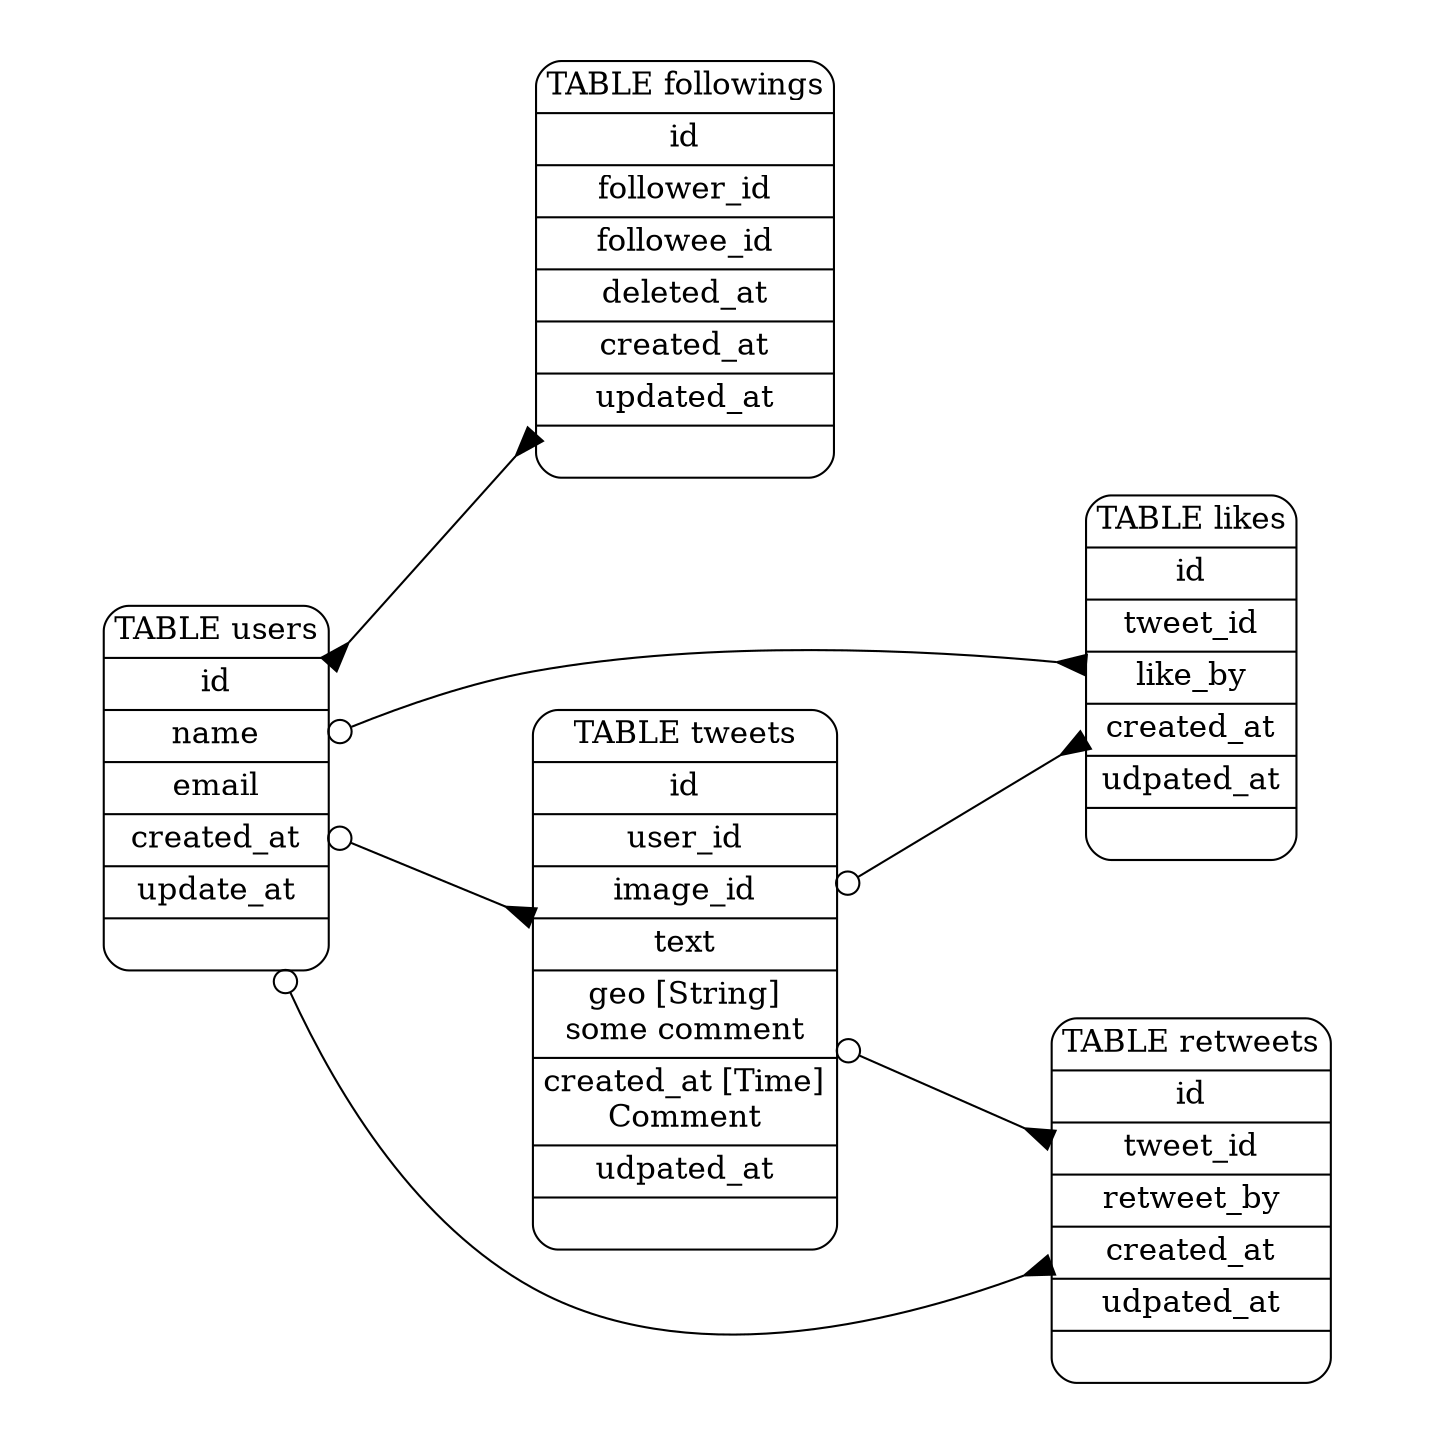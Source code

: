 
        digraph adlantis_sp {
          concentrate="true";
labelloc="t";
nodesep="0.5";
ratio="1.0";
fontsize="13";
pad="0.4,0.4";
rankdir="LR";
margin="0,0";

          node [shape="Mrecord",fontsize="15",margin="0.07,0.05",penwidth="1.0"];
          edge [fontsize="7",dir="both",arrowsize="1.4",penwidth="1.0",labelangle="32",labeldistance="1.8"];
          users [label="TABLE users|id |name |email |created_at |update_at | "];
followings [label="TABLE followings|id |follower_id |followee_id |deleted_at |created_at |updated_at | "];
likes [label="TABLE likes|id |tweet_id |like_by |created_at |udpated_at | "];
retweets [label="TABLE retweets|id |tweet_id |retweet_by |created_at |udpated_at | "];
tweets [label="TABLE tweets|id |user_id |image_id |text |geo [String]\nsome comment|created_at [Time]\nComment|udpated_at | "];

          users -> followings [arrowhead=inv, arrowtail=inv, dir=both];
users -> likes [arrowhead=inv, arrowtail=odot, dir=both];
users -> tweets [arrowhead=inv, arrowtail=odot, dir=both];
users -> retweets [arrowhead=inv, arrowtail=odot, dir=both];
tweets -> retweets [arrowhead=inv, arrowtail=odot, dir=both];
tweets -> likes [arrowhead=inv, arrowtail=odot, dir=both];

        }
    
